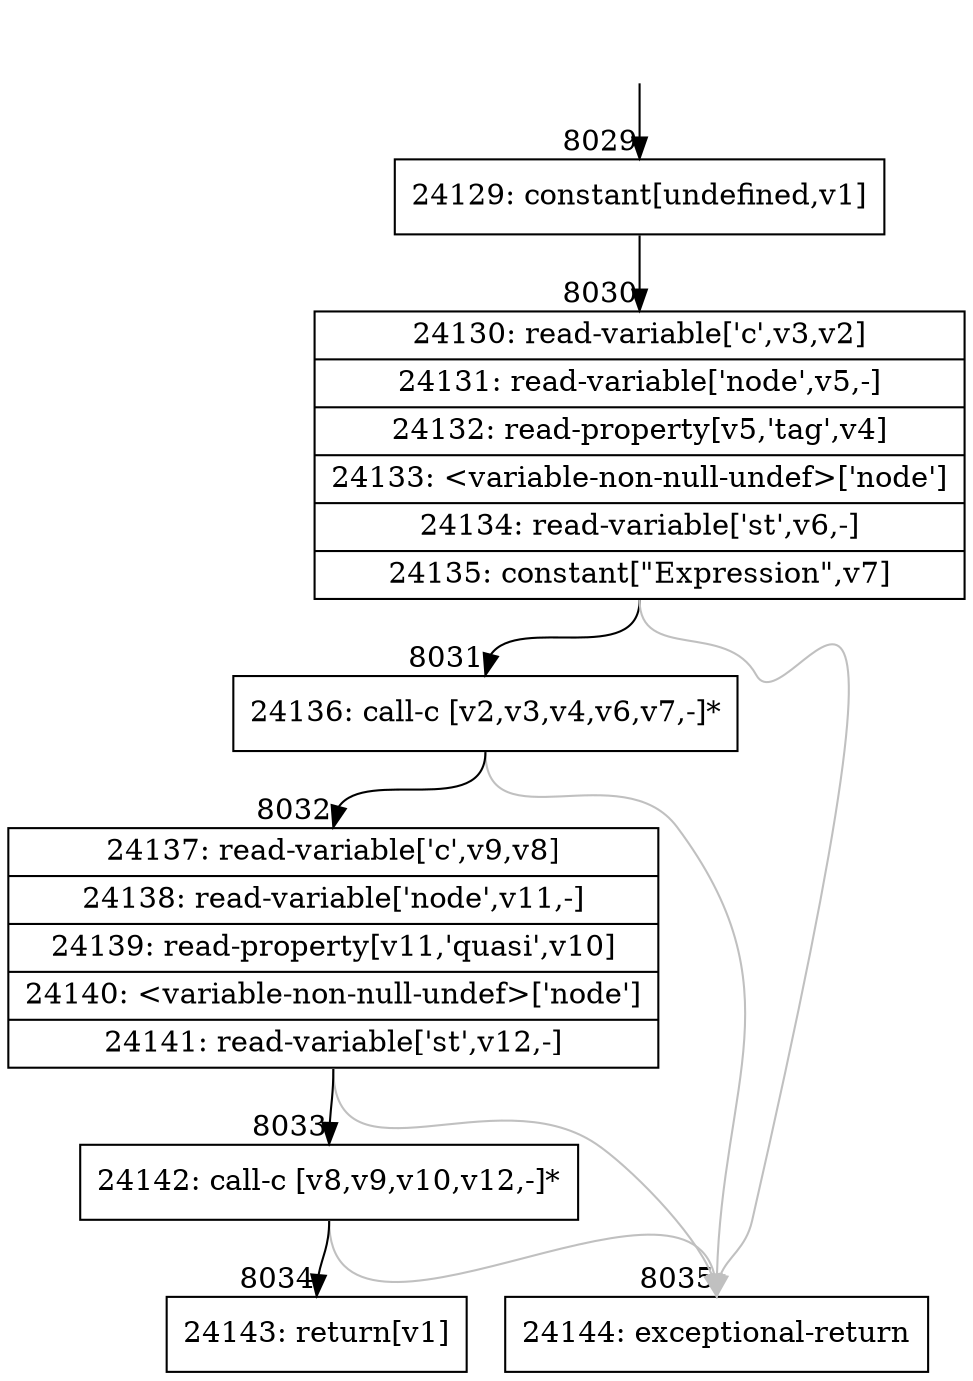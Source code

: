 digraph {
rankdir="TD"
BB_entry448[shape=none,label=""];
BB_entry448 -> BB8029 [tailport=s, headport=n, headlabel="    8029"]
BB8029 [shape=record label="{24129: constant[undefined,v1]}" ] 
BB8029 -> BB8030 [tailport=s, headport=n, headlabel="      8030"]
BB8030 [shape=record label="{24130: read-variable['c',v3,v2]|24131: read-variable['node',v5,-]|24132: read-property[v5,'tag',v4]|24133: \<variable-non-null-undef\>['node']|24134: read-variable['st',v6,-]|24135: constant[\"Expression\",v7]}" ] 
BB8030 -> BB8031 [tailport=s, headport=n, headlabel="      8031"]
BB8030 -> BB8035 [tailport=s, headport=n, color=gray, headlabel="      8035"]
BB8031 [shape=record label="{24136: call-c [v2,v3,v4,v6,v7,-]*}" ] 
BB8031 -> BB8032 [tailport=s, headport=n, headlabel="      8032"]
BB8031 -> BB8035 [tailport=s, headport=n, color=gray]
BB8032 [shape=record label="{24137: read-variable['c',v9,v8]|24138: read-variable['node',v11,-]|24139: read-property[v11,'quasi',v10]|24140: \<variable-non-null-undef\>['node']|24141: read-variable['st',v12,-]}" ] 
BB8032 -> BB8033 [tailport=s, headport=n, headlabel="      8033"]
BB8032 -> BB8035 [tailport=s, headport=n, color=gray]
BB8033 [shape=record label="{24142: call-c [v8,v9,v10,v12,-]*}" ] 
BB8033 -> BB8034 [tailport=s, headport=n, headlabel="      8034"]
BB8033 -> BB8035 [tailport=s, headport=n, color=gray]
BB8034 [shape=record label="{24143: return[v1]}" ] 
BB8035 [shape=record label="{24144: exceptional-return}" ] 
//#$~ 7408
}
